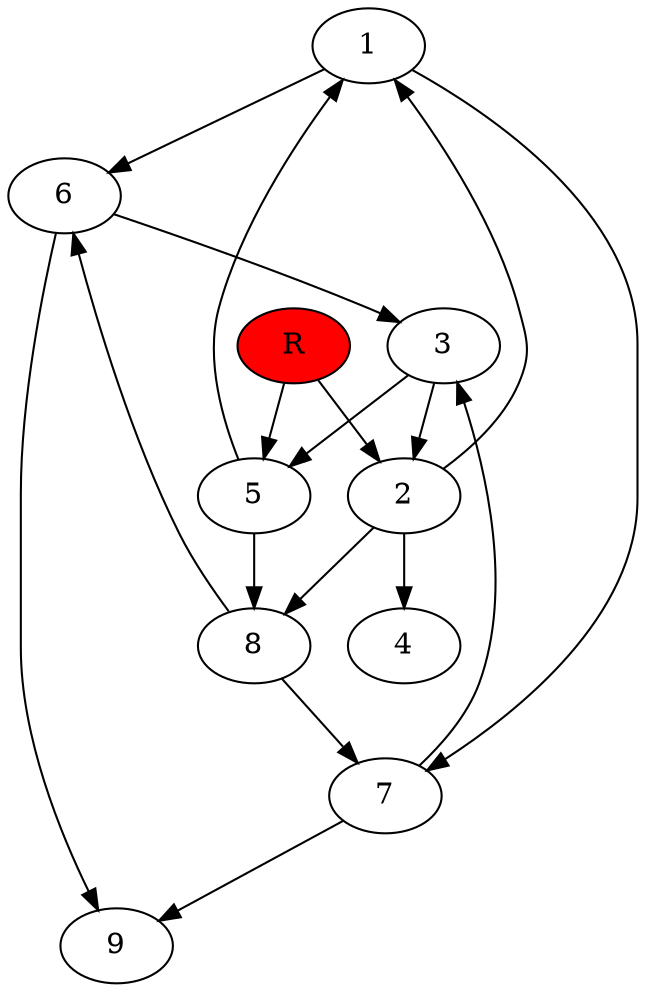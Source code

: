 digraph prb31387 {
	1
	2
	3
	4
	5
	6
	7
	8
	R [fillcolor="#ff0000" style=filled]
	1 -> 6
	1 -> 7
	2 -> 1
	2 -> 4
	2 -> 8
	3 -> 2
	3 -> 5
	5 -> 1
	5 -> 8
	6 -> 3
	6 -> 9
	7 -> 3
	7 -> 9
	8 -> 6
	8 -> 7
	R -> 2
	R -> 5
}
